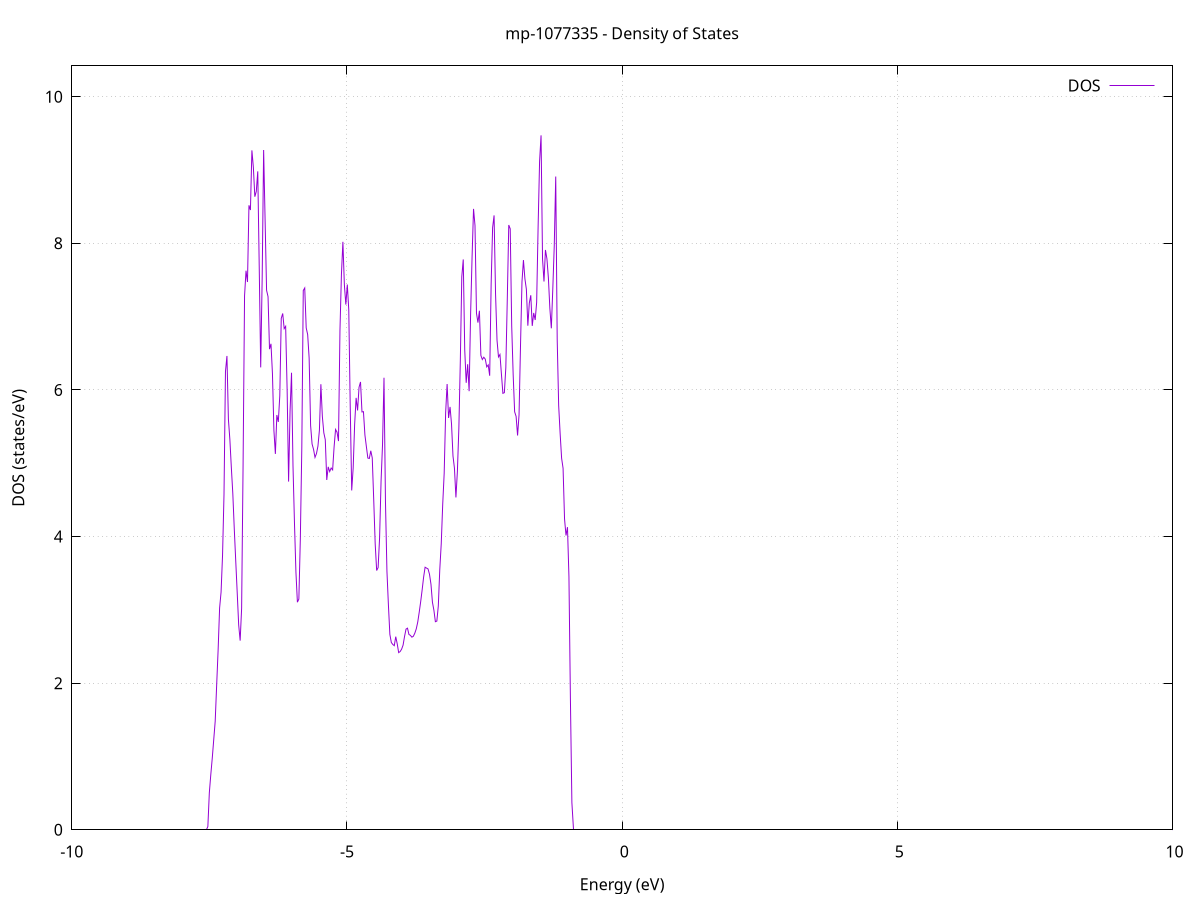 set title 'mp-1077335 - Density of States'
set xlabel 'Energy (eV)'
set ylabel 'DOS (states/eV)'
set grid
set xrange [-10:10]
set yrange [0:10.420]
set xzeroaxis lt -1
set terminal png size 800,600
set output 'mp-1077335_dos_gnuplot.png'
plot '-' using 1:2 with lines title 'DOS'
-31.744700 0.000000
-31.718000 0.000000
-31.691400 0.000000
-31.664700 0.000000
-31.638000 0.000000
-31.611300 0.000000
-31.584700 0.000000
-31.558000 0.000000
-31.531300 0.000000
-31.504700 0.000000
-31.478000 0.000000
-31.451300 0.000000
-31.424600 0.000000
-31.398000 0.000000
-31.371300 0.000000
-31.344600 0.000000
-31.318000 0.000000
-31.291300 0.000000
-31.264600 0.000000
-31.237900 0.000000
-31.211300 0.000000
-31.184600 0.000000
-31.157900 0.000000
-31.131300 0.000000
-31.104600 0.000000
-31.077900 0.000000
-31.051300 0.000000
-31.024600 0.000000
-30.997900 0.000000
-30.971200 0.000000
-30.944600 0.000000
-30.917900 0.000000
-30.891200 0.000000
-30.864600 0.000000
-30.837900 0.000000
-30.811200 0.000000
-30.784500 0.000000
-30.757900 0.000000
-30.731200 0.000000
-30.704500 0.000000
-30.677900 0.000000
-30.651200 0.000000
-30.624500 0.000000
-30.597800 0.000000
-30.571200 0.000000
-30.544500 0.000000
-30.517800 0.000000
-30.491200 0.000000
-30.464500 0.000000
-30.437800 0.000000
-30.411200 0.000000
-30.384500 0.000000
-30.357800 0.000000
-30.331100 0.000000
-30.304500 0.000000
-30.277800 0.000000
-30.251100 0.000000
-30.224500 0.000000
-30.197800 0.000000
-30.171100 0.000000
-30.144400 0.000000
-30.117800 0.000000
-30.091100 0.000000
-30.064400 0.000000
-30.037800 0.000000
-30.011100 0.000000
-29.984400 0.000000
-29.957800 0.000000
-29.931100 0.000000
-29.904400 0.000000
-29.877700 0.000000
-29.851100 0.000000
-29.824400 0.000000
-29.797700 0.000000
-29.771100 0.000000
-29.744400 0.000000
-29.717700 0.000000
-29.691000 0.000000
-29.664400 0.000000
-29.637700 0.000000
-29.611000 0.000000
-29.584400 0.000000
-29.557700 0.000000
-29.531000 0.000000
-29.504300 0.000000
-29.477700 0.000000
-29.451000 0.000000
-29.424300 0.000000
-29.397700 0.000000
-29.371000 0.000000
-29.344300 0.000000
-29.317700 0.008900
-29.291000 0.777600
-29.264300 1.166500
-29.237600 1.528600
-29.211000 1.791100
-29.184300 2.129700
-29.157600 2.400000
-29.131000 2.685700
-29.104300 3.000200
-29.077600 3.346900
-29.050900 3.755200
-29.024300 4.245700
-28.997600 4.849400
-28.970900 5.745200
-28.944300 5.762400
-28.917600 5.950000
-28.890900 6.994900
-28.864300 6.624100
-28.837600 5.702000
-28.810900 4.176300
-28.784200 2.202900
-28.757600 3.245500
-28.730900 6.597800
-28.704200 7.700300
-28.677600 6.251600
-28.650900 10.654800
-28.624200 10.719800
-28.597500 9.961900
-28.570900 10.036400
-28.544200 12.255600
-28.517500 15.726000
-28.490900 15.446100
-28.464200 11.774500
-28.437500 10.049200
-28.410800 7.977700
-28.384200 6.183100
-28.357500 6.024200
-28.330800 5.953000
-28.304200 5.213100
-28.277500 5.463800
-28.250800 6.167500
-28.224200 7.788500
-28.197500 8.464200
-28.170800 7.871300
-28.144100 7.332000
-28.117500 7.189300
-28.090800 6.675700
-28.064100 5.676500
-28.037500 1.143900
-28.010800 0.003600
-27.984100 0.638400
-27.957400 5.374300
-27.930800 7.530200
-27.904100 9.253700
-27.877400 10.724200
-27.850800 12.895100
-27.824100 12.146800
-27.797400 13.534700
-27.770800 14.019000
-27.744100 16.584300
-27.717400 19.686600
-27.690700 19.987700
-27.664100 9.115300
-27.637400 0.000000
-27.610700 0.000000
-27.584100 0.000000
-27.557400 0.000000
-27.530700 0.000000
-27.504000 0.000000
-27.477400 0.000000
-27.450700 0.000000
-27.424000 0.000000
-27.397400 0.000000
-27.370700 0.000000
-27.344000 0.000000
-27.317300 0.000000
-27.290700 0.000000
-27.264000 0.000000
-27.237300 0.000000
-27.210700 0.000000
-27.184000 0.000000
-27.157300 0.000000
-27.130700 0.000000
-27.104000 0.000000
-27.077300 0.000000
-27.050600 0.000000
-27.024000 0.000000
-26.997300 0.000000
-26.970600 0.000000
-26.944000 0.000000
-26.917300 0.000000
-26.890600 0.000000
-26.863900 0.000000
-26.837300 0.000000
-26.810600 0.000000
-26.783900 0.000000
-26.757300 0.000000
-26.730600 0.000000
-26.703900 0.000000
-26.677300 0.000000
-26.650600 0.000000
-26.623900 0.000000
-26.597200 0.000000
-26.570600 0.000000
-26.543900 0.000000
-26.517200 0.000000
-26.490600 0.000000
-26.463900 0.000000
-26.437200 0.000000
-26.410500 0.000000
-26.383900 0.000000
-26.357200 0.000000
-26.330500 0.000000
-26.303900 0.000000
-26.277200 0.000000
-26.250500 0.000000
-26.223800 0.000000
-26.197200 0.000000
-26.170500 0.000000
-26.143800 0.000000
-26.117200 0.000000
-26.090500 0.000000
-26.063800 0.000000
-26.037200 0.000000
-26.010500 0.000000
-25.983800 0.000000
-25.957100 0.000000
-25.930500 0.000000
-25.903800 0.000000
-25.877100 0.000000
-25.850500 0.000000
-25.823800 0.000000
-25.797100 0.000000
-25.770400 0.000000
-25.743800 0.000000
-25.717100 0.000000
-25.690400 0.000000
-25.663800 0.000000
-25.637100 0.000000
-25.610400 0.000000
-25.583800 0.000000
-25.557100 0.000000
-25.530400 0.000000
-25.503700 0.000000
-25.477100 0.000000
-25.450400 0.000000
-25.423700 0.000000
-25.397100 0.000000
-25.370400 0.000000
-25.343700 0.000000
-25.317000 0.000000
-25.290400 0.000000
-25.263700 0.000000
-25.237000 0.000000
-25.210400 0.000000
-25.183700 0.000000
-25.157000 0.000000
-25.130300 0.000000
-25.103700 0.000000
-25.077000 0.000000
-25.050300 0.000000
-25.023700 0.000000
-24.997000 0.000000
-24.970300 0.000000
-24.943700 0.000000
-24.917000 0.000000
-24.890300 0.000000
-24.863600 0.000000
-24.837000 0.000000
-24.810300 0.000000
-24.783600 0.000000
-24.757000 0.000000
-24.730300 0.000000
-24.703600 0.000000
-24.676900 0.000000
-24.650300 0.000000
-24.623600 0.000000
-24.596900 0.000000
-24.570300 0.000000
-24.543600 0.000000
-24.516900 0.000000
-24.490300 0.000000
-24.463600 0.000000
-24.436900 0.000000
-24.410200 0.000000
-24.383600 0.000000
-24.356900 0.000000
-24.330200 0.000000
-24.303600 0.000000
-24.276900 0.000000
-24.250200 0.000000
-24.223500 0.000000
-24.196900 0.000000
-24.170200 0.000000
-24.143500 0.000000
-24.116900 0.000000
-24.090200 0.000000
-24.063500 0.000000
-24.036800 0.000000
-24.010200 0.000000
-23.983500 0.000000
-23.956800 0.000000
-23.930200 0.000000
-23.903500 0.000000
-23.876800 0.000000
-23.850200 0.000000
-23.823500 0.000000
-23.796800 0.000000
-23.770100 0.000000
-23.743500 0.000000
-23.716800 0.000000
-23.690100 0.000000
-23.663500 0.000000
-23.636800 0.000000
-23.610100 0.000000
-23.583400 0.000000
-23.556800 0.000000
-23.530100 0.000000
-23.503400 0.000000
-23.476800 0.000000
-23.450100 0.000000
-23.423400 0.000000
-23.396800 0.000000
-23.370100 0.000000
-23.343400 0.000000
-23.316700 0.000000
-23.290100 0.000000
-23.263400 0.000000
-23.236700 0.000000
-23.210100 0.000000
-23.183400 0.000000
-23.156700 0.000000
-23.130000 0.000000
-23.103400 0.000000
-23.076700 0.000000
-23.050000 0.000000
-23.023400 0.000000
-22.996700 0.000000
-22.970000 0.000000
-22.943300 0.000000
-22.916700 0.000000
-22.890000 0.000000
-22.863300 0.000000
-22.836700 0.000000
-22.810000 0.000000
-22.783300 0.000000
-22.756700 0.000000
-22.730000 0.000000
-22.703300 0.000000
-22.676600 0.000000
-22.650000 0.000000
-22.623300 0.000000
-22.596600 0.000000
-22.570000 0.000000
-22.543300 0.000000
-22.516600 0.000000
-22.489900 0.000000
-22.463300 0.000000
-22.436600 0.000000
-22.409900 0.000000
-22.383300 0.000000
-22.356600 0.000000
-22.329900 0.000000
-22.303200 0.000000
-22.276600 0.000000
-22.249900 0.000000
-22.223200 0.000000
-22.196600 0.000000
-22.169900 0.000000
-22.143200 0.000000
-22.116600 0.000000
-22.089900 0.000000
-22.063200 0.000000
-22.036500 0.000000
-22.009900 0.000000
-21.983200 0.000000
-21.956500 0.000000
-21.929900 0.000000
-21.903200 0.000000
-21.876500 0.000000
-21.849800 0.000000
-21.823200 0.000000
-21.796500 0.000000
-21.769800 0.000000
-21.743200 0.000000
-21.716500 0.000000
-21.689800 0.000000
-21.663200 0.000000
-21.636500 0.000000
-21.609800 0.000000
-21.583100 0.000000
-21.556500 0.000000
-21.529800 0.000000
-21.503100 0.000000
-21.476500 0.000000
-21.449800 0.000000
-21.423100 0.000000
-21.396400 0.000000
-21.369800 0.000000
-21.343100 0.000000
-21.316400 0.000000
-21.289800 0.000000
-21.263100 0.000000
-21.236400 0.000000
-21.209700 0.000000
-21.183100 0.000000
-21.156400 0.000000
-21.129700 0.000000
-21.103100 0.000000
-21.076400 0.000000
-21.049700 0.000000
-21.023100 0.000000
-20.996400 0.000000
-20.969700 0.000000
-20.943000 0.000000
-20.916400 0.000000
-20.889700 0.000000
-20.863000 0.000000
-20.836400 0.000000
-20.809700 0.000000
-20.783000 0.000000
-20.756300 0.000000
-20.729700 0.000000
-20.703000 0.000000
-20.676300 0.000000
-20.649700 0.000000
-20.623000 0.000000
-20.596300 0.000000
-20.569700 0.000000
-20.543000 0.000000
-20.516300 0.000000
-20.489600 0.000000
-20.463000 0.000000
-20.436300 0.000000
-20.409600 0.000000
-20.383000 0.000000
-20.356300 0.000000
-20.329600 0.000000
-20.302900 0.000000
-20.276300 0.000000
-20.249600 0.000000
-20.222900 0.000000
-20.196300 0.000000
-20.169600 0.000000
-20.142900 0.000000
-20.116200 0.000000
-20.089600 0.000000
-20.062900 0.000000
-20.036200 0.000000
-20.009600 0.000000
-19.982900 0.000000
-19.956200 0.000000
-19.929600 0.000000
-19.902900 0.000000
-19.876200 0.000000
-19.849500 0.000000
-19.822900 0.000000
-19.796200 0.000000
-19.769500 0.000000
-19.742900 0.000000
-19.716200 0.000000
-19.689500 0.000000
-19.662800 0.000000
-19.636200 0.000000
-19.609500 0.000000
-19.582800 0.000000
-19.556200 0.000000
-19.529500 0.000000
-19.502800 0.000000
-19.476200 0.000000
-19.449500 0.000000
-19.422800 0.000000
-19.396100 0.000000
-19.369500 0.000000
-19.342800 0.000000
-19.316100 0.000000
-19.289500 0.000000
-19.262800 0.000000
-19.236100 0.000000
-19.209400 0.000000
-19.182800 0.000000
-19.156100 0.000000
-19.129400 0.000000
-19.102800 0.000000
-19.076100 0.000000
-19.049400 0.000000
-19.022700 0.000000
-18.996100 0.000000
-18.969400 0.000000
-18.942700 0.000000
-18.916100 0.000000
-18.889400 0.000000
-18.862700 0.000000
-18.836100 0.000000
-18.809400 0.000000
-18.782700 0.000000
-18.756000 0.000000
-18.729400 0.000000
-18.702700 0.000000
-18.676000 0.000000
-18.649400 0.000000
-18.622700 0.000000
-18.596000 0.000000
-18.569300 0.000000
-18.542700 0.000000
-18.516000 0.000000
-18.489300 0.000000
-18.462700 0.000000
-18.436000 0.000000
-18.409300 0.000000
-18.382700 0.000000
-18.356000 0.000000
-18.329300 0.000000
-18.302600 0.000000
-18.276000 0.000000
-18.249300 0.000000
-18.222600 0.000000
-18.196000 0.000000
-18.169300 0.000000
-18.142600 0.000000
-18.115900 0.000000
-18.089300 0.000000
-18.062600 0.000000
-18.035900 0.000000
-18.009300 0.000000
-17.982600 0.000000
-17.955900 0.000000
-17.929200 0.000000
-17.902600 0.000000
-17.875900 0.000000
-17.849200 0.000000
-17.822600 0.000000
-17.795900 0.000000
-17.769200 0.000000
-17.742600 0.000000
-17.715900 0.000000
-17.689200 0.000000
-17.662500 0.000000
-17.635900 0.000000
-17.609200 0.000000
-17.582500 0.000000
-17.555900 0.000000
-17.529200 0.000000
-17.502500 0.000000
-17.475800 0.000000
-17.449200 0.000000
-17.422500 0.000000
-17.395800 0.000000
-17.369200 0.000000
-17.342500 0.000000
-17.315800 0.000000
-17.289200 0.000000
-17.262500 0.000000
-17.235800 0.000000
-17.209100 0.000000
-17.182500 0.000000
-17.155800 0.000000
-17.129100 0.000000
-17.102500 0.000000
-17.075800 0.000000
-17.049100 0.000000
-17.022400 0.000000
-16.995800 0.000000
-16.969100 0.000000
-16.942400 0.000000
-16.915800 0.000000
-16.889100 0.000000
-16.862400 0.000000
-16.835700 0.000000
-16.809100 0.000000
-16.782400 0.000000
-16.755700 0.000000
-16.729100 0.000000
-16.702400 0.000000
-16.675700 0.000000
-16.649100 0.000000
-16.622400 0.000000
-16.595700 0.000000
-16.569000 0.000000
-16.542400 0.000000
-16.515700 0.000000
-16.489000 0.000000
-16.462400 0.000000
-16.435700 0.000000
-16.409000 0.000000
-16.382300 0.000000
-16.355700 0.000000
-16.329000 0.000000
-16.302300 0.000000
-16.275700 0.000000
-16.249000 0.000000
-16.222300 0.000000
-16.195700 0.000000
-16.169000 0.000000
-16.142300 0.000000
-16.115600 0.000000
-16.089000 0.000000
-16.062300 0.000000
-16.035600 0.000000
-16.009000 0.000000
-15.982300 0.000000
-15.955600 0.000000
-15.928900 0.000000
-15.902300 0.000000
-15.875600 0.000000
-15.848900 0.000000
-15.822300 0.000000
-15.795600 0.000000
-15.768900 0.000000
-15.742200 0.000000
-15.715600 0.000000
-15.688900 0.000000
-15.662200 0.000000
-15.635600 0.000000
-15.608900 0.000000
-15.582200 0.000000
-15.555600 0.000000
-15.528900 0.000000
-15.502200 0.000000
-15.475500 0.000000
-15.448900 0.000000
-15.422200 0.000000
-15.395500 0.000000
-15.368900 0.000000
-15.342200 0.000000
-15.315500 0.000000
-15.288800 0.000000
-15.262200 0.000000
-15.235500 0.000000
-15.208800 0.000000
-15.182200 0.000000
-15.155500 0.000000
-15.128800 0.000000
-15.102200 0.000000
-15.075500 0.000000
-15.048800 0.000000
-15.022100 0.000000
-14.995500 0.000000
-14.968800 0.000000
-14.942100 0.000000
-14.915500 0.000000
-14.888800 0.000000
-14.862100 0.000000
-14.835400 0.000000
-14.808800 0.000000
-14.782100 0.000000
-14.755400 0.000000
-14.728800 0.000000
-14.702100 0.000000
-14.675400 0.000000
-14.648700 0.000000
-14.622100 0.000000
-14.595400 0.000000
-14.568700 0.000000
-14.542100 0.000000
-14.515400 0.000000
-14.488700 0.000000
-14.462100 0.000000
-14.435400 0.000000
-14.408700 0.000000
-14.382000 0.000000
-14.355400 0.000000
-14.328700 0.000000
-14.302000 0.000000
-14.275400 0.000000
-14.248700 0.000000
-14.222000 0.000000
-14.195300 0.000000
-14.168700 0.000000
-14.142000 0.000000
-14.115300 0.000000
-14.088700 0.000000
-14.062000 0.000000
-14.035300 0.000000
-14.008600 0.000000
-13.982000 0.000000
-13.955300 0.000000
-13.928600 0.000000
-13.902000 0.000000
-13.875300 0.000000
-13.848600 0.000000
-13.822000 0.000000
-13.795300 0.000000
-13.768600 0.000000
-13.741900 0.000000
-13.715300 0.000000
-13.688600 0.000000
-13.661900 0.000000
-13.635300 0.000000
-13.608600 0.000000
-13.581900 0.000000
-13.555200 0.000000
-13.528600 0.000000
-13.501900 0.000000
-13.475200 0.000000
-13.448600 0.000000
-13.421900 0.000000
-13.395200 0.000000
-13.368600 0.000000
-13.341900 0.000000
-13.315200 0.000000
-13.288500 0.000000
-13.261900 0.000000
-13.235200 0.000000
-13.208500 0.000000
-13.181900 0.000000
-13.155200 0.000000
-13.128500 0.000000
-13.101800 0.000000
-13.075200 0.000000
-13.048500 0.000000
-13.021800 0.000000
-12.995200 0.000000
-12.968500 0.000000
-12.941800 0.000000
-12.915100 0.000000
-12.888500 0.000000
-12.861800 0.000000
-12.835100 0.000000
-12.808500 0.000000
-12.781800 0.000000
-12.755100 0.000000
-12.728500 0.000000
-12.701800 0.000000
-12.675100 0.000000
-12.648400 0.000000
-12.621800 0.000000
-12.595100 0.000000
-12.568400 0.000000
-12.541800 0.000000
-12.515100 0.000000
-12.488400 0.000000
-12.461700 0.000000
-12.435100 0.000000
-12.408400 0.000000
-12.381700 0.000000
-12.355100 0.000000
-12.328400 0.000000
-12.301700 0.000000
-12.275100 0.000000
-12.248400 0.000000
-12.221700 0.000000
-12.195000 0.000000
-12.168400 0.000000
-12.141700 0.000000
-12.115000 0.000000
-12.088400 0.000000
-12.061700 0.000000
-12.035000 0.000000
-12.008300 0.000000
-11.981700 0.000000
-11.955000 0.000000
-11.928300 0.000000
-11.901700 0.000000
-11.875000 0.000000
-11.848300 0.000000
-11.821600 0.000000
-11.795000 0.000000
-11.768300 0.000000
-11.741600 0.000000
-11.715000 0.000000
-11.688300 0.000000
-11.661600 0.000000
-11.635000 0.000000
-11.608300 0.000000
-11.581600 0.000000
-11.554900 0.000000
-11.528300 0.000000
-11.501600 0.000000
-11.474900 0.000000
-11.448300 0.000000
-11.421600 0.000000
-11.394900 0.000000
-11.368200 0.000000
-11.341600 0.000000
-11.314900 0.000000
-11.288200 0.000000
-11.261600 0.000000
-11.234900 0.000000
-11.208200 0.000000
-11.181600 0.000000
-11.154900 0.000000
-11.128200 0.000000
-11.101500 0.000000
-11.074900 0.000000
-11.048200 0.000000
-11.021500 0.000000
-10.994900 0.000000
-10.968200 0.000000
-10.941500 0.000000
-10.914800 0.000000
-10.888200 0.000000
-10.861500 0.000000
-10.834800 0.000000
-10.808200 0.000000
-10.781500 0.000000
-10.754800 0.000000
-10.728100 0.000000
-10.701500 0.000000
-10.674800 0.000000
-10.648100 0.000000
-10.621500 0.000000
-10.594800 0.000000
-10.568100 0.000000
-10.541500 0.000000
-10.514800 0.000000
-10.488100 0.000000
-10.461400 0.000000
-10.434800 0.000000
-10.408100 0.000000
-10.381400 0.000000
-10.354800 0.000000
-10.328100 0.000000
-10.301400 0.000000
-10.274700 0.000000
-10.248100 0.000000
-10.221400 0.000000
-10.194700 0.000000
-10.168100 0.000000
-10.141400 0.000000
-10.114700 0.000000
-10.088100 0.000000
-10.061400 0.000000
-10.034700 0.000000
-10.008000 0.000000
-9.981400 0.000000
-9.954700 0.000000
-9.928000 0.000000
-9.901400 0.000000
-9.874700 0.000000
-9.848000 0.000000
-9.821300 0.000000
-9.794700 0.000000
-9.768000 0.000000
-9.741300 0.000000
-9.714700 0.000000
-9.688000 0.000000
-9.661300 0.000000
-9.634600 0.000000
-9.608000 0.000000
-9.581300 0.000000
-9.554600 0.000000
-9.528000 0.000000
-9.501300 0.000000
-9.474600 0.000000
-9.448000 0.000000
-9.421300 0.000000
-9.394600 0.000000
-9.367900 0.000000
-9.341300 0.000000
-9.314600 0.000000
-9.287900 0.000000
-9.261300 0.000000
-9.234600 0.000000
-9.207900 0.000000
-9.181200 0.000000
-9.154600 0.000000
-9.127900 0.000000
-9.101200 0.000000
-9.074600 0.000000
-9.047900 0.000000
-9.021200 0.000000
-8.994600 0.000000
-8.967900 0.000000
-8.941200 0.000000
-8.914500 0.000000
-8.887900 0.000000
-8.861200 0.000000
-8.834500 0.000000
-8.807900 0.000000
-8.781200 0.000000
-8.754500 0.000000
-8.727800 0.000000
-8.701200 0.000000
-8.674500 0.000000
-8.647800 0.000000
-8.621200 0.000000
-8.594500 0.000000
-8.567800 0.000000
-8.541100 0.000000
-8.514500 0.000000
-8.487800 0.000000
-8.461100 0.000000
-8.434500 0.000000
-8.407800 0.000000
-8.381100 0.000000
-8.354500 0.000000
-8.327800 0.000000
-8.301100 0.000000
-8.274400 0.000000
-8.247800 0.000000
-8.221100 0.000000
-8.194400 0.000000
-8.167800 0.000000
-8.141100 0.000000
-8.114400 0.000000
-8.087700 0.000000
-8.061100 0.000000
-8.034400 0.000000
-8.007700 0.000000
-7.981100 0.000000
-7.954400 0.000000
-7.927700 0.000000
-7.901100 0.000000
-7.874400 0.000000
-7.847700 0.000000
-7.821000 0.000000
-7.794400 0.000000
-7.767700 0.000000
-7.741000 0.000000
-7.714400 0.000000
-7.687700 0.000000
-7.661000 0.000000
-7.634300 0.000000
-7.607700 0.000000
-7.581000 0.000000
-7.554300 0.000000
-7.527700 0.044000
-7.501000 0.503400
-7.474300 0.752900
-7.447600 0.976800
-7.421000 1.227800
-7.394300 1.479500
-7.367600 1.974600
-7.341000 2.455800
-7.314300 3.024600
-7.287600 3.241900
-7.261000 3.739600
-7.234300 4.573600
-7.207600 6.251300
-7.180900 6.462900
-7.154300 5.598300
-7.127600 5.322000
-7.100900 4.939600
-7.074300 4.586800
-7.047600 4.104700
-7.020900 3.663700
-6.994200 3.232400
-6.967600 2.794300
-6.940900 2.579800
-6.914200 3.019800
-6.887600 4.978500
-6.860900 7.283200
-6.834200 7.625800
-6.807600 7.471900
-6.780900 8.518000
-6.754200 8.453800
-6.727500 9.267500
-6.700900 9.037800
-6.674200 8.635200
-6.647500 8.707800
-6.620900 8.981000
-6.594200 7.675300
-6.567500 6.306800
-6.540800 7.523600
-6.514200 9.272500
-6.487500 8.314700
-6.460800 7.359200
-6.434200 7.272100
-6.407500 6.556200
-6.380800 6.628900
-6.354100 6.222000
-6.327500 5.447800
-6.300800 5.127200
-6.274100 5.657400
-6.247500 5.563100
-6.220800 5.919900
-6.194100 6.975400
-6.167500 7.042800
-6.140800 6.835700
-6.114100 6.867100
-6.087400 6.009500
-6.060800 4.749400
-6.034100 5.708900
-6.007400 6.234500
-5.980800 4.966400
-5.954100 4.191400
-5.927400 3.515000
-5.900700 3.104200
-5.874100 3.147200
-5.847400 3.965600
-5.820700 5.205700
-5.794100 7.356000
-5.767400 7.390200
-5.740700 6.846600
-5.714100 6.754300
-5.687400 6.433300
-5.660700 5.513700
-5.634000 5.262000
-5.607400 5.189300
-5.580700 5.079400
-5.554000 5.131500
-5.527400 5.233600
-5.500700 5.451100
-5.474000 6.077700
-5.447300 5.637400
-5.420700 5.415000
-5.394000 5.321200
-5.367300 4.771400
-5.340700 4.950600
-5.314000 4.885900
-5.287300 4.934300
-5.260600 4.909000
-5.234000 5.221300
-5.207300 5.460800
-5.180600 5.423700
-5.154000 5.302100
-5.127300 6.811800
-5.100600 7.575400
-5.074000 8.020300
-5.047300 7.435600
-5.020600 7.163800
-4.993900 7.437400
-4.967300 7.094000
-4.940600 5.768400
-4.913900 4.628800
-4.887300 4.935500
-4.860600 5.530100
-4.833900 5.891400
-4.807200 5.720400
-4.780600 6.036300
-4.753900 6.108500
-4.727200 5.699200
-4.700600 5.703200
-4.673900 5.385000
-4.647200 5.225100
-4.620500 5.070400
-4.593900 5.064600
-4.567200 5.169700
-4.540500 5.071800
-4.513900 4.501900
-4.487200 3.899700
-4.460500 3.536400
-4.433900 3.576700
-4.407200 3.983100
-4.380500 4.753500
-4.353800 5.255900
-4.327200 6.166000
-4.300500 4.475400
-4.273800 3.527900
-4.247200 3.071100
-4.220500 2.664800
-4.193800 2.554400
-4.167100 2.527600
-4.140500 2.511400
-4.113800 2.634200
-4.087100 2.537300
-4.060500 2.416600
-4.033800 2.431100
-4.007100 2.463600
-3.980500 2.518600
-3.953800 2.637000
-3.927100 2.737200
-3.900400 2.749900
-3.873800 2.663900
-3.847100 2.651800
-3.820400 2.627200
-3.793800 2.639600
-3.767100 2.681800
-3.740400 2.741600
-3.713700 2.835200
-3.687100 2.967400
-3.660400 3.112800
-3.633700 3.273400
-3.607100 3.447300
-3.580400 3.581300
-3.553700 3.569400
-3.527000 3.558200
-3.500400 3.485100
-3.473700 3.349500
-3.447000 3.103400
-3.420400 2.994700
-3.393700 2.838300
-3.367000 2.846800
-3.340400 3.052000
-3.313700 3.548200
-3.287000 3.900900
-3.260300 4.440000
-3.233700 4.861500
-3.207000 5.690200
-3.180300 6.080000
-3.153700 5.617600
-3.127000 5.768000
-3.100300 5.536000
-3.073600 5.098200
-3.047000 4.931500
-3.020300 4.533100
-2.993600 4.889300
-2.967000 5.478200
-2.940300 6.394900
-2.913600 7.544700
-2.887000 7.779500
-2.860300 6.546300
-2.833600 6.097000
-2.806900 6.350100
-2.780300 5.983000
-2.753600 7.029800
-2.726900 7.808700
-2.700300 8.469100
-2.673600 8.242400
-2.646900 7.046300
-2.620200 6.917800
-2.593600 7.079900
-2.566900 6.470700
-2.540200 6.414400
-2.513600 6.445600
-2.486900 6.419700
-2.460200 6.314100
-2.433500 6.340900
-2.406900 6.193400
-2.380200 7.448200
-2.353500 8.214600
-2.326900 8.380500
-2.300200 7.308200
-2.273500 6.677300
-2.246900 6.450300
-2.220200 6.483300
-2.193500 6.214900
-2.166800 5.953200
-2.140200 5.962300
-2.113500 6.305600
-2.086800 7.244800
-2.060200 8.249300
-2.033500 8.197100
-2.006800 6.873700
-1.980100 6.208300
-1.953500 5.701600
-1.926800 5.638700
-1.900100 5.378500
-1.873500 5.658200
-1.846800 6.603300
-1.820100 7.473800
-1.793500 7.771100
-1.766800 7.516300
-1.740100 7.372500
-1.713400 6.875400
-1.686800 7.184800
-1.660100 7.291100
-1.633400 6.873300
-1.606800 7.049700
-1.580100 6.953900
-1.553400 7.193300
-1.526700 8.233900
-1.500100 9.118800
-1.473400 9.472600
-1.446700 7.789400
-1.420100 7.478700
-1.393400 7.909000
-1.366700 7.788500
-1.340000 7.525200
-1.313400 7.112000
-1.286700 6.840300
-1.260000 7.380500
-1.233400 7.968400
-1.206700 8.910600
-1.180000 6.686200
-1.153400 5.787500
-1.126700 5.404200
-1.100000 5.068400
-1.073300 4.930700
-1.046700 4.240500
-1.020000 4.014200
-0.993300 4.127800
-0.966700 3.450900
-0.940000 1.783300
-0.913300 0.370800
-0.886600 0.000000
-0.860000 0.000000
-0.833300 0.000000
-0.806600 0.000000
-0.780000 0.000000
-0.753300 0.000000
-0.726600 0.000000
-0.700000 0.000000
-0.673300 0.000000
-0.646600 0.000000
-0.619900 0.000000
-0.593300 0.000000
-0.566600 0.000000
-0.539900 0.000000
-0.513300 0.000000
-0.486600 0.000000
-0.459900 0.000000
-0.433200 0.000000
-0.406600 0.000000
-0.379900 0.000000
-0.353200 0.000000
-0.326600 0.000000
-0.299900 0.000000
-0.273200 0.000000
-0.246500 0.000000
-0.219900 0.000000
-0.193200 0.000000
-0.166500 0.000000
-0.139900 0.000000
-0.113200 0.000000
-0.086500 0.000000
-0.059900 0.000000
-0.033200 0.000000
-0.006500 0.000000
0.020200 0.000000
0.046800 0.000000
0.073500 0.000000
0.100200 0.000000
0.126800 0.000000
0.153500 0.000000
0.180200 0.000000
0.206900 0.000000
0.233500 0.000000
0.260200 0.000000
0.286900 0.000000
0.313500 0.000000
0.340200 0.000000
0.366900 0.000000
0.393500 0.000000
0.420200 0.000000
0.446900 0.000000
0.473600 0.000000
0.500200 0.000000
0.526900 0.000000
0.553600 0.000000
0.580200 0.000000
0.606900 0.000000
0.633600 0.000000
0.660300 0.000000
0.686900 0.000000
0.713600 0.000000
0.740300 0.000000
0.766900 0.000000
0.793600 0.000000
0.820300 0.000000
0.847000 0.000000
0.873600 0.000000
0.900300 0.000000
0.927000 0.000000
0.953600 0.000000
0.980300 0.000000
1.007000 0.000000
1.033600 0.000000
1.060300 0.000000
1.087000 0.000000
1.113700 0.000000
1.140300 0.000000
1.167000 0.000000
1.193700 0.000000
1.220300 0.000000
1.247000 0.000000
1.273700 0.000000
1.300400 0.000000
1.327000 0.000000
1.353700 0.000000
1.380400 0.000000
1.407000 0.000000
1.433700 0.000000
1.460400 0.000000
1.487000 0.000000
1.513700 0.000000
1.540400 0.000000
1.567100 0.000000
1.593700 0.000000
1.620400 0.000000
1.647100 0.000000
1.673700 0.000000
1.700400 0.000000
1.727100 0.000000
1.753800 0.000000
1.780400 0.000000
1.807100 0.000000
1.833800 0.000000
1.860400 0.000000
1.887100 0.000000
1.913800 0.000000
1.940500 0.000000
1.967100 0.000000
1.993800 0.000000
2.020500 0.000000
2.047100 0.000000
2.073800 0.000000
2.100500 0.000000
2.127100 0.000000
2.153800 0.000000
2.180500 0.000000
2.207200 0.000000
2.233800 0.000000
2.260500 0.000000
2.287200 0.000000
2.313800 0.000000
2.340500 0.000000
2.367200 0.000000
2.393900 0.000000
2.420500 0.000000
2.447200 0.000000
2.473900 0.000000
2.500500 0.000000
2.527200 0.000000
2.553900 0.000000
2.580500 0.000000
2.607200 0.000000
2.633900 0.000000
2.660600 0.000000
2.687200 0.000000
2.713900 0.000000
2.740600 0.000000
2.767200 0.000000
2.793900 0.000000
2.820600 0.000000
2.847300 0.000000
2.873900 0.000000
2.900600 0.000000
2.927300 0.000000
2.953900 0.000000
2.980600 0.000000
3.007300 0.000000
3.034000 0.000000
3.060600 0.000000
3.087300 0.000000
3.114000 0.000000
3.140600 0.000000
3.167300 0.000000
3.194000 0.000000
3.220600 0.000000
3.247300 0.000000
3.274000 0.000000
3.300700 0.000000
3.327300 0.000000
3.354000 0.000000
3.380700 0.000000
3.407300 0.000000
3.434000 0.000000
3.460700 0.000000
3.487400 0.000000
3.514000 0.000000
3.540700 0.000000
3.567400 0.000000
3.594000 0.000000
3.620700 0.000000
3.647400 0.000000
3.674100 0.000000
3.700700 0.000000
3.727400 0.000000
3.754100 0.000000
3.780700 0.000000
3.807400 0.000000
3.834100 0.000000
3.860700 0.000000
3.887400 0.000000
3.914100 0.000000
3.940800 0.000000
3.967400 0.000000
3.994100 0.000000
4.020800 0.000000
4.047400 0.000000
4.074100 0.000000
4.100800 0.000000
4.127500 0.000000
4.154100 0.000000
4.180800 0.000000
4.207500 0.000000
4.234100 0.000000
4.260800 0.000000
4.287500 0.000000
4.314100 0.000000
4.340800 0.000000
4.367500 0.000000
4.394200 0.000000
4.420800 0.000000
4.447500 0.000000
4.474200 0.000000
4.500800 0.000000
4.527500 0.000000
4.554200 0.000000
4.580900 0.000000
4.607500 0.000000
4.634200 0.000000
4.660900 0.000000
4.687500 0.000000
4.714200 0.000000
4.740900 0.000000
4.767600 0.000000
4.794200 0.000000
4.820900 0.000000
4.847600 0.000000
4.874200 0.000000
4.900900 0.000000
4.927600 0.000000
4.954200 0.000000
4.980900 0.000000
5.007600 0.000000
5.034300 0.000000
5.060900 0.000000
5.087600 0.000000
5.114300 0.000000
5.140900 0.000000
5.167600 0.000000
5.194300 0.000000
5.221000 0.000000
5.247600 0.000000
5.274300 0.000000
5.301000 0.000000
5.327600 0.000000
5.354300 0.000000
5.381000 0.000000
5.407600 0.000000
5.434300 0.000000
5.461000 0.000000
5.487700 0.000000
5.514300 0.000000
5.541000 0.000000
5.567700 0.000000
5.594300 0.000000
5.621000 0.000000
5.647700 0.000000
5.674400 0.000000
5.701000 0.000000
5.727700 0.000000
5.754400 0.000000
5.781000 0.000000
5.807700 0.000000
5.834400 0.000000
5.861100 0.000000
5.887700 0.000000
5.914400 0.000000
5.941100 0.000000
5.967700 0.000000
5.994400 0.000000
6.021100 0.000000
6.047700 0.000000
6.074400 0.000000
6.101100 0.000000
6.127800 0.000000
6.154400 0.000000
6.181100 0.000000
6.207800 0.000000
6.234400 0.000000
6.261100 0.000000
6.287800 0.000000
6.314500 0.000000
6.341100 0.000000
6.367800 0.000000
6.394500 0.000000
6.421100 0.000000
6.447800 0.000000
6.474500 0.000000
6.501100 0.000000
6.527800 0.000000
6.554500 0.000000
6.581200 0.000000
6.607800 0.000000
6.634500 0.000000
6.661200 0.000000
6.687800 0.000000
6.714500 0.000000
6.741200 0.000000
6.767900 0.000000
6.794500 0.000000
6.821200 0.000000
6.847900 0.000000
6.874500 0.000000
6.901200 0.000000
6.927900 0.000000
6.954600 0.000000
6.981200 0.000000
7.007900 0.000000
7.034600 0.000000
7.061200 0.000000
7.087900 0.000000
7.114600 0.000000
7.141200 0.000000
7.167900 0.000000
7.194600 0.000000
7.221300 0.000000
7.247900 0.000000
7.274600 0.000000
7.301300 0.000000
7.327900 0.000000
7.354600 0.000000
7.381300 0.000000
7.408000 0.000000
7.434600 0.000000
7.461300 0.000000
7.488000 0.000000
7.514600 0.000000
7.541300 0.000000
7.568000 0.000000
7.594600 0.000000
7.621300 0.000000
7.648000 0.000000
7.674700 0.000000
7.701300 0.000000
7.728000 0.000000
7.754700 0.000000
7.781300 0.000000
7.808000 0.000000
7.834700 0.000000
7.861400 0.000000
7.888000 0.000000
7.914700 0.000000
7.941400 0.000000
7.968000 0.000000
7.994700 0.000000
8.021400 0.000000
8.048100 0.000000
8.074700 0.000000
8.101400 0.000000
8.128100 0.000000
8.154700 0.000000
8.181400 0.000000
8.208100 0.000000
8.234700 0.000000
8.261400 0.000000
8.288100 0.000000
8.314800 0.000000
8.341400 0.000000
8.368100 0.000000
8.394800 0.000000
8.421400 0.000000
8.448100 0.000000
8.474800 0.000000
8.501500 0.000000
8.528100 0.000000
8.554800 0.000000
8.581500 0.000000
8.608100 0.000000
8.634800 0.000000
8.661500 0.000000
8.688100 0.000000
8.714800 0.000000
8.741500 0.000000
8.768200 0.000000
8.794800 0.000000
8.821500 0.000000
8.848200 0.000000
8.874800 0.000000
8.901500 0.000000
8.928200 0.000000
8.954900 0.000000
8.981500 0.000000
9.008200 0.000000
9.034900 0.000000
9.061500 0.000000
9.088200 0.000000
9.114900 0.000000
9.141600 0.000000
9.168200 0.000000
9.194900 0.000000
9.221600 0.000000
9.248200 0.000000
9.274900 0.000000
9.301600 0.000000
9.328200 0.000000
9.354900 0.000000
9.381600 0.000000
9.408300 0.000000
9.434900 0.000000
9.461600 0.000000
9.488300 0.000000
9.514900 0.000000
9.541600 0.000000
9.568300 0.000000
9.595000 0.000000
9.621600 0.000000
9.648300 0.000000
9.675000 0.000000
9.701600 0.000000
9.728300 0.000000
9.755000 0.000000
9.781600 0.000000
9.808300 0.000000
9.835000 0.000000
9.861700 0.000000
9.888300 0.000000
9.915000 0.000000
9.941700 0.000000
9.968300 0.000000
9.995000 0.000000
10.021700 0.000000
10.048400 0.000000
10.075000 0.000000
10.101700 0.000000
10.128400 0.000900
10.155000 0.004000
10.181700 0.009200
10.208400 0.016700
10.235100 0.026400
10.261700 0.038300
10.288400 0.052400
10.315100 0.078300
10.341700 0.096000
10.368400 0.095800
10.395100 0.098100
10.421700 0.105900
10.448400 0.140600
10.475100 0.289700
10.501800 0.480600
10.528400 0.702700
10.555100 1.000400
10.581800 1.320300
10.608400 1.715200
10.635100 2.011000
10.661800 2.556800
10.688500 3.202800
10.715100 4.002300
10.741800 5.125400
10.768500 6.320800
10.795100 7.184700
10.821800 6.305700
10.848500 6.236500
10.875100 6.517700
10.901800 6.738800
10.928500 6.513300
10.955200 6.212200
10.981800 5.271100
11.008500 4.041300
11.035200 3.587400
11.061800 4.797400
11.088500 5.267900
11.115200 6.676700
11.141900 8.354600
11.168500 8.704000
11.195200 10.521900
11.221900 8.912900
11.248500 6.759100
11.275200 4.911200
11.301900 5.069200
11.328600 5.134600
11.355200 5.745000
11.381900 6.271000
11.408600 6.717200
11.435200 6.809800
11.461900 7.169200
11.488600 7.721200
11.515200 8.173700
11.541900 7.183500
11.568600 4.084300
11.595300 2.667500
11.621900 2.910700
11.648600 3.454500
11.675300 4.649800
11.701900 5.342700
11.728600 6.447400
11.755300 6.529000
11.782000 7.320700
11.808600 7.959000
11.835300 8.233400
11.862000 7.845800
11.888600 6.058900
11.915300 6.222400
11.942000 6.594700
11.968700 7.387200
11.995300 7.517600
12.022000 7.281500
12.048700 6.692300
12.075300 6.344200
12.102000 6.539300
12.128700 7.275200
12.155300 6.815800
12.182000 6.547800
12.208700 6.406000
12.235400 6.071900
12.262000 6.399200
12.288700 6.700100
12.315400 6.577300
12.342000 7.015900
12.368700 7.301700
12.395400 8.032800
12.422100 7.831800
12.448700 8.053800
12.475400 7.234900
12.502100 6.412100
12.528700 6.137600
12.555400 5.963600
12.582100 6.124600
12.608700 6.695800
12.635400 6.208200
12.662100 5.982900
12.688800 6.572400
12.715400 7.239700
12.742100 8.707100
12.768800 9.518700
12.795400 9.572200
12.822100 9.890000
12.848800 9.337600
12.875500 9.680300
12.902100 9.117100
12.928800 8.809300
12.955500 10.028200
12.982100 10.629500
13.008800 10.842700
13.035500 11.289900
13.062200 11.668500
13.088800 11.682600
13.115500 11.153100
13.142200 9.588700
13.168800 11.472500
13.195500 10.740200
13.222200 11.034800
13.248800 12.662800
13.275500 14.366000
13.302200 16.309400
13.328900 13.428700
13.355500 11.652400
13.382200 13.427100
13.408900 13.154900
13.435500 11.859600
13.462200 14.590900
13.488900 16.072900
13.515600 14.001700
13.542200 13.592300
13.568900 12.762700
13.595600 14.729000
13.622200 15.101800
13.648900 16.227300
13.675600 15.561600
13.702200 14.863300
13.728900 15.382200
13.755600 15.835300
13.782300 13.911400
13.808900 15.019600
13.835600 14.876800
13.862300 13.097800
13.888900 13.519100
13.915600 13.790000
13.942300 13.604100
13.969000 14.333900
13.995600 15.398800
14.022300 15.868200
14.049000 16.790400
14.075600 15.737900
14.102300 16.104700
14.129000 20.447400
14.155700 17.512300
14.182300 17.373600
14.209000 19.653400
14.235700 17.991100
14.262300 18.617200
14.289000 19.015000
14.315700 20.085600
14.342300 20.673200
14.369000 20.019700
14.395700 19.065400
14.422400 17.795900
14.449000 18.208300
14.475700 15.951100
14.502400 21.292500
14.529000 18.940200
14.555700 21.489400
14.582400 26.801100
14.609100 18.437500
14.635700 20.729500
14.662400 20.693400
14.689100 22.872800
14.715700 18.241200
14.742400 21.051500
14.769100 20.812500
14.795700 21.395700
14.822400 19.221800
14.849100 20.469300
14.875800 18.851000
14.902400 18.132400
14.929100 17.782800
14.955800 20.906400
14.982400 22.508000
15.009100 19.147900
15.035800 18.297300
15.062500 17.044400
15.089100 17.057400
15.115800 17.004800
15.142500 15.441800
15.169100 16.160600
15.195800 23.579800
15.222500 19.482100
15.249200 17.984800
15.275800 20.317700
15.302500 21.107000
15.329200 20.355700
15.355800 20.157000
15.382500 17.999500
15.409200 19.681500
15.435800 21.476200
15.462500 19.084900
15.489200 19.934400
15.515900 29.006100
15.542500 25.103300
15.569200 25.115700
15.595900 21.279900
15.622500 25.211900
15.649200 28.034900
15.675900 21.911600
15.702600 28.044600
15.729200 22.400500
15.755900 22.600000
15.782600 25.981400
15.809200 25.306900
15.835900 26.512500
15.862600 29.079800
15.889200 26.274600
15.915900 26.226600
15.942600 26.504500
15.969300 29.155400
15.995900 25.477700
16.022600 28.473000
16.049300 30.039600
16.075900 28.346900
16.102600 29.631800
16.129300 31.361900
16.156000 32.514300
16.182600 26.437100
16.209300 27.652900
16.236000 18.660200
16.262600 30.029500
16.289300 21.742400
16.316000 23.230300
16.342700 33.967100
16.369300 30.249700
16.396000 34.165800
16.422700 29.264700
16.449300 24.828200
16.476000 28.188700
16.502700 34.003400
16.529300 25.176500
16.556000 29.207100
16.582700 28.043200
16.609400 26.905700
16.636000 29.837100
16.662700 23.670500
16.689400 28.177200
16.716000 23.934000
16.742700 24.045500
16.769400 24.478200
16.796100 25.381900
16.822700 19.238300
16.849400 18.267500
16.876100 15.938700
16.902700 21.470300
16.929400 25.325800
16.956100 19.829400
16.982700 18.515100
17.009400 16.736300
17.036100 15.777400
17.062800 14.896000
17.089400 13.644300
17.116100 12.502600
17.142800 12.940100
17.169400 12.866000
17.196100 13.097300
17.222800 9.676500
17.249500 9.672800
17.276100 12.197600
17.302800 15.493400
17.329500 13.400000
17.356100 11.211500
17.382800 9.642400
17.409500 10.363000
17.436200 10.374100
17.462800 10.416900
17.489500 10.059300
17.516200 10.073800
17.542800 10.098900
17.569500 9.138900
17.596200 9.509300
17.622800 10.858800
17.649500 9.673600
17.676200 8.354900
17.702900 7.900000
17.729500 7.833700
17.756200 7.615600
17.782900 7.873200
17.809500 6.777000
17.836200 6.755600
17.862900 7.873900
17.889600 6.919900
17.916200 6.446500
17.942900 6.519000
17.969600 6.318100
17.996200 6.200000
18.022900 6.443200
18.049600 6.097700
18.076200 6.403300
18.102900 7.430900
18.129600 7.390800
18.156300 7.039300
18.182900 6.206300
18.209600 5.252300
18.236300 4.764100
18.262900 5.187800
18.289600 5.904400
18.316300 6.041700
18.343000 6.863000
18.369600 8.136300
18.396300 7.619500
18.423000 6.988800
18.449600 6.346100
18.476300 5.817600
18.503000 5.702700
18.529700 5.473800
18.556300 4.973700
18.583000 4.479600
18.609700 3.937000
18.636300 3.498800
18.663000 3.225200
18.689700 3.049600
18.716300 2.818300
18.743000 2.568800
18.769700 2.453600
18.796400 2.157700
18.823000 1.829100
18.849700 1.483000
18.876400 1.410800
18.903000 1.226100
18.929700 0.954600
18.956400 0.755600
18.983100 0.549000
19.009700 0.334300
19.036400 0.161600
19.063100 0.098000
19.089700 0.066200
19.116400 0.040700
19.143100 0.018800
19.169700 0.000600
19.196400 0.000000
19.223100 0.000000
19.249800 0.000000
19.276400 0.000000
19.303100 0.000000
19.329800 0.000000
19.356400 0.000000
19.383100 0.000000
19.409800 0.000000
19.436500 0.000000
19.463100 0.000000
19.489800 0.000000
19.516500 0.000000
19.543100 0.000000
19.569800 0.000000
19.596500 0.000000
19.623200 0.000000
19.649800 0.000000
19.676500 0.000000
19.703200 0.000000
19.729800 0.000000
19.756500 0.000000
19.783200 0.000000
19.809800 0.000000
19.836500 0.000000
19.863200 0.000000
19.889900 0.000000
19.916500 0.000000
19.943200 0.000000
19.969900 0.000000
19.996500 0.000000
20.023200 0.000000
20.049900 0.000000
20.076600 0.000000
20.103200 0.000000
20.129900 0.000000
20.156600 0.000000
20.183200 0.000000
20.209900 0.000000
20.236600 0.000000
20.263200 0.000000
20.289900 0.000000
20.316600 0.000000
20.343300 0.000000
20.369900 0.000000
20.396600 0.000000
20.423300 0.000000
20.449900 0.000000
20.476600 0.000000
20.503300 0.000000
20.530000 0.000000
20.556600 0.000000
20.583300 0.000000
20.610000 0.000000
20.636600 0.000000
20.663300 0.000000
20.690000 0.000000
20.716700 0.000000
20.743300 0.000000
20.770000 0.000000
20.796700 0.000000
20.823300 0.000000
20.850000 0.000000
20.876700 0.000000
20.903300 0.000000
20.930000 0.000000
20.956700 0.000000
20.983400 0.000000
21.010000 0.000000
21.036700 0.000000
21.063400 0.000000
21.090000 0.000000
21.116700 0.000000
21.143400 0.000000
21.170100 0.000000
21.196700 0.000000
21.223400 0.000000
21.250100 0.000000
21.276700 0.000000
21.303400 0.000000
21.330100 0.000000
21.356800 0.000000
21.383400 0.000000
21.410100 0.000000
21.436800 0.000000
21.463400 0.000000
21.490100 0.000000
21.516800 0.000000
21.543400 0.000000
21.570100 0.000000
21.596800 0.000000
e
